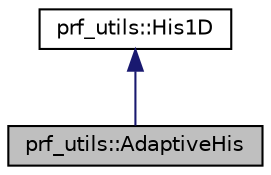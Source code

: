 digraph "prf_utils::AdaptiveHis"
{
  bgcolor="transparent";
  edge [fontname="Helvetica",fontsize="10",labelfontname="Helvetica",labelfontsize="10"];
  node [fontname="Helvetica",fontsize="10",shape=record];
  Node1 [label="prf_utils::AdaptiveHis",height=0.2,width=0.4,color="black", fillcolor="grey75", style="filled" fontcolor="black"];
  Node2 -> Node1 [dir="back",color="midnightblue",fontsize="10",style="solid",fontname="Helvetica"];
  Node2 [label="prf_utils::His1D",height=0.2,width=0.4,color="black",URL="$classprf__utils_1_1His1D.html",tooltip="The default histogram utility in ProFASi is based on His1D."];
}

